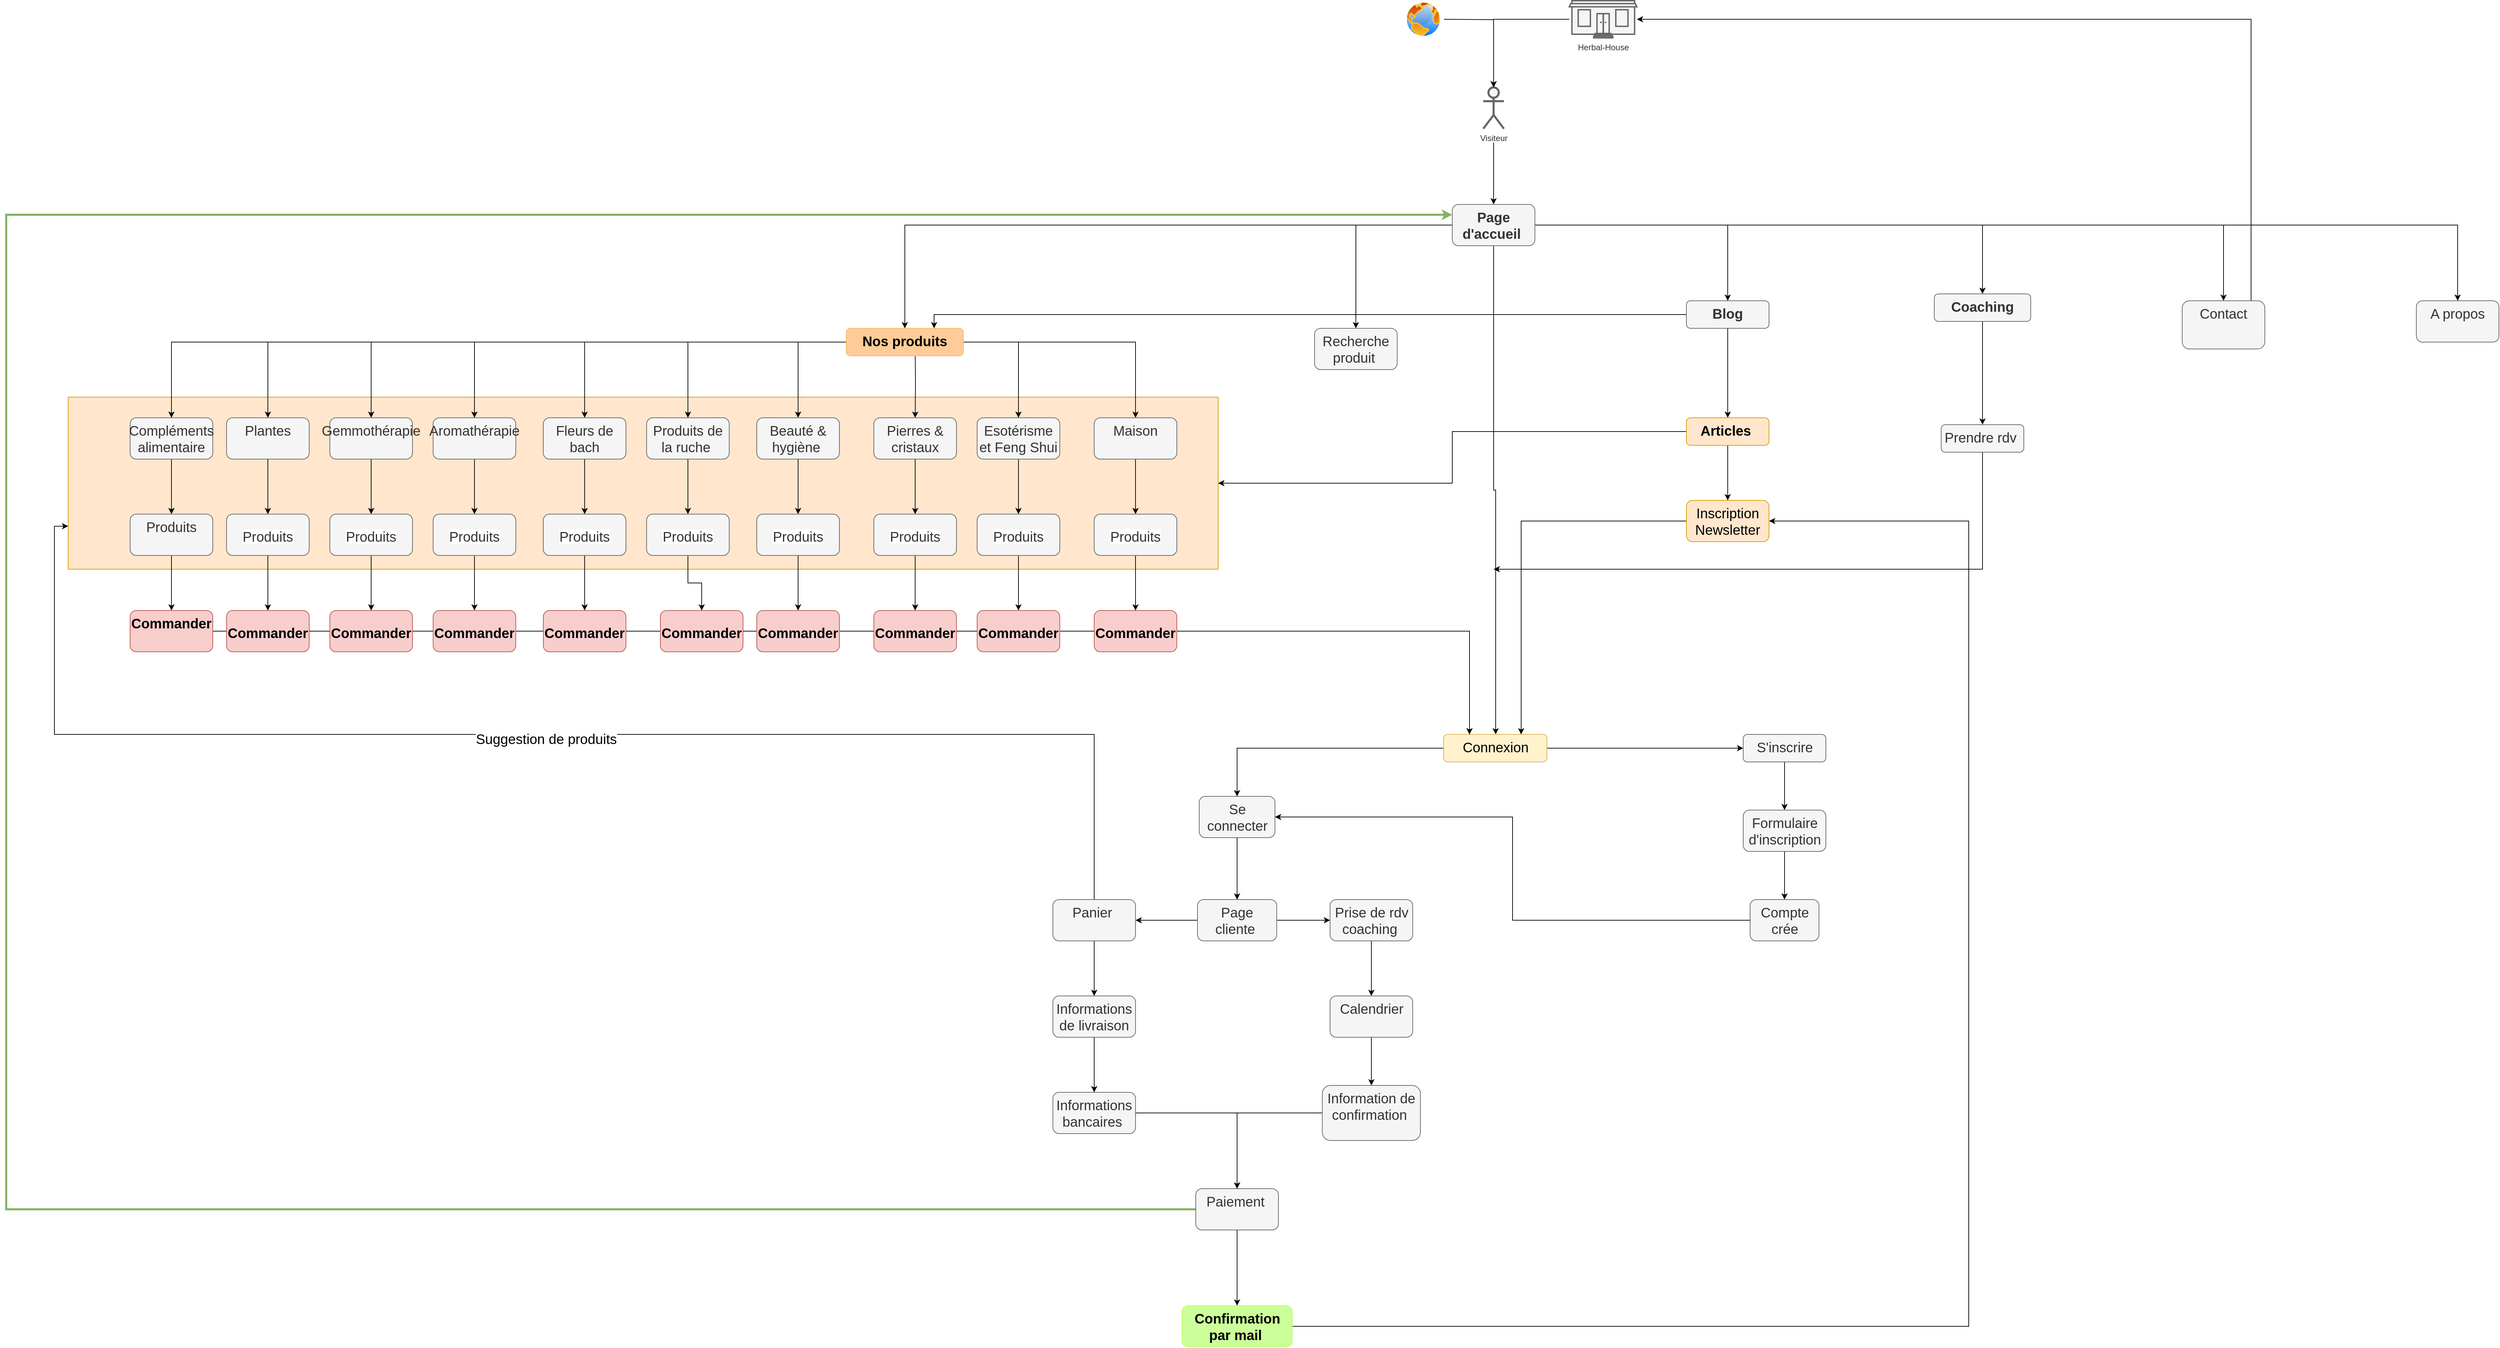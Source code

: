 <mxfile version="18.0.0" type="github">
  <diagram id="U9p4EZudUb7xnfkOsvml" name="Page-1">
    <mxGraphModel dx="6085" dy="2005" grid="1" gridSize="10" guides="1" tooltips="1" connect="1" arrows="1" fold="1" page="0" pageScale="1" pageWidth="827" pageHeight="1169" math="0" shadow="0">
      <root>
        <mxCell id="0" />
        <mxCell id="1" parent="0" />
        <mxCell id="IWibDeRKFF8vSrctJeQr-83" value="" style="rounded=0;whiteSpace=wrap;html=1;fontSize=20;fillColor=#ffe6cc;strokeColor=#d79b00;" vertex="1" parent="1">
          <mxGeometry x="-1670" y="580" width="1670" height="250" as="geometry" />
        </mxCell>
        <mxCell id="IWibDeRKFF8vSrctJeQr-5" value="" style="edgeStyle=orthogonalEdgeStyle;rounded=0;orthogonalLoop=1;jettySize=auto;html=1;" edge="1" parent="1" target="IWibDeRKFF8vSrctJeQr-4">
          <mxGeometry relative="1" as="geometry">
            <mxPoint x="400" y="210" as="sourcePoint" />
            <Array as="points">
              <mxPoint x="400" y="230" />
            </Array>
          </mxGeometry>
        </mxCell>
        <mxCell id="IWibDeRKFF8vSrctJeQr-1" value="Visiteur&lt;br&gt;" style="shape=umlActor;verticalLabelPosition=bottom;verticalAlign=top;html=1;outlineConnect=0;fillColor=#f5f5f5;fontColor=#333333;strokeColor=#666666;strokeWidth=3;" vertex="1" parent="1">
          <mxGeometry x="385" y="130" width="30" height="60" as="geometry" />
        </mxCell>
        <mxCell id="IWibDeRKFF8vSrctJeQr-15" value="" style="edgeStyle=orthogonalEdgeStyle;rounded=0;orthogonalLoop=1;jettySize=auto;html=1;" edge="1" parent="1" source="IWibDeRKFF8vSrctJeQr-4" target="IWibDeRKFF8vSrctJeQr-14">
          <mxGeometry relative="1" as="geometry">
            <Array as="points">
              <mxPoint x="400" y="715" />
              <mxPoint x="403" y="715" />
            </Array>
          </mxGeometry>
        </mxCell>
        <mxCell id="IWibDeRKFF8vSrctJeQr-19" value="" style="edgeStyle=orthogonalEdgeStyle;rounded=0;orthogonalLoop=1;jettySize=auto;html=1;fontSize=20;" edge="1" parent="1" source="IWibDeRKFF8vSrctJeQr-4" target="IWibDeRKFF8vSrctJeQr-18">
          <mxGeometry relative="1" as="geometry" />
        </mxCell>
        <mxCell id="IWibDeRKFF8vSrctJeQr-78" value="" style="edgeStyle=orthogonalEdgeStyle;rounded=0;orthogonalLoop=1;jettySize=auto;html=1;fontSize=20;" edge="1" parent="1" source="IWibDeRKFF8vSrctJeQr-4" target="IWibDeRKFF8vSrctJeQr-77">
          <mxGeometry relative="1" as="geometry" />
        </mxCell>
        <mxCell id="IWibDeRKFF8vSrctJeQr-88" value="" style="edgeStyle=orthogonalEdgeStyle;rounded=0;orthogonalLoop=1;jettySize=auto;html=1;fontSize=20;" edge="1" parent="1" source="IWibDeRKFF8vSrctJeQr-4" target="IWibDeRKFF8vSrctJeQr-87">
          <mxGeometry relative="1" as="geometry" />
        </mxCell>
        <mxCell id="IWibDeRKFF8vSrctJeQr-91" value="" style="edgeStyle=orthogonalEdgeStyle;rounded=0;orthogonalLoop=1;jettySize=auto;html=1;fontSize=20;" edge="1" parent="1" source="IWibDeRKFF8vSrctJeQr-4" target="IWibDeRKFF8vSrctJeQr-90">
          <mxGeometry relative="1" as="geometry" />
        </mxCell>
        <mxCell id="IWibDeRKFF8vSrctJeQr-121" value="" style="edgeStyle=orthogonalEdgeStyle;rounded=0;orthogonalLoop=1;jettySize=auto;html=1;fontSize=20;" edge="1" parent="1" source="IWibDeRKFF8vSrctJeQr-4" target="IWibDeRKFF8vSrctJeQr-120">
          <mxGeometry relative="1" as="geometry" />
        </mxCell>
        <mxCell id="IWibDeRKFF8vSrctJeQr-191" value="" style="edgeStyle=orthogonalEdgeStyle;rounded=0;orthogonalLoop=1;jettySize=auto;html=1;fontSize=20;" edge="1" parent="1" source="IWibDeRKFF8vSrctJeQr-4" target="IWibDeRKFF8vSrctJeQr-190">
          <mxGeometry relative="1" as="geometry" />
        </mxCell>
        <mxCell id="IWibDeRKFF8vSrctJeQr-4" value="&lt;b&gt;&lt;font style=&quot;font-size: 20px;&quot;&gt;Page d&#39;accueil&amp;nbsp;&lt;/font&gt;&lt;/b&gt;" style="rounded=1;whiteSpace=wrap;html=1;verticalAlign=top;fillColor=#f5f5f5;strokeColor=#666666;fontColor=#333333;" vertex="1" parent="1">
          <mxGeometry x="340" y="300" width="120" height="60" as="geometry" />
        </mxCell>
        <mxCell id="IWibDeRKFF8vSrctJeQr-11" style="edgeStyle=orthogonalEdgeStyle;rounded=0;orthogonalLoop=1;jettySize=auto;html=1;" edge="1" parent="1" source="IWibDeRKFF8vSrctJeQr-6" target="IWibDeRKFF8vSrctJeQr-1">
          <mxGeometry relative="1" as="geometry" />
        </mxCell>
        <mxCell id="IWibDeRKFF8vSrctJeQr-6" value="Herbal-House" style="shape=mxgraph.cisco.buildings.small_business;html=1;pointerEvents=1;dashed=0;strokeWidth=2;verticalLabelPosition=bottom;verticalAlign=top;align=center;outlineConnect=0;fillColor=#f5f5f5;fontColor=#333333;strokeColor=#666666;" vertex="1" parent="1">
          <mxGeometry x="510" y="4" width="98" height="54" as="geometry" />
        </mxCell>
        <mxCell id="IWibDeRKFF8vSrctJeQr-12" value="" style="edgeStyle=orthogonalEdgeStyle;rounded=0;orthogonalLoop=1;jettySize=auto;html=1;" edge="1" parent="1" target="IWibDeRKFF8vSrctJeQr-1">
          <mxGeometry relative="1" as="geometry">
            <mxPoint x="328" y="31.059" as="sourcePoint" />
          </mxGeometry>
        </mxCell>
        <mxCell id="IWibDeRKFF8vSrctJeQr-97" value="" style="edgeStyle=orthogonalEdgeStyle;rounded=0;orthogonalLoop=1;jettySize=auto;html=1;fontSize=20;" edge="1" parent="1" source="IWibDeRKFF8vSrctJeQr-14" target="IWibDeRKFF8vSrctJeQr-96">
          <mxGeometry relative="1" as="geometry" />
        </mxCell>
        <mxCell id="IWibDeRKFF8vSrctJeQr-101" value="" style="edgeStyle=orthogonalEdgeStyle;rounded=0;orthogonalLoop=1;jettySize=auto;html=1;fontSize=20;" edge="1" parent="1" source="IWibDeRKFF8vSrctJeQr-14" target="IWibDeRKFF8vSrctJeQr-100">
          <mxGeometry relative="1" as="geometry" />
        </mxCell>
        <mxCell id="IWibDeRKFF8vSrctJeQr-14" value="&lt;font style=&quot;font-size: 20px;&quot;&gt;Connexion&lt;/font&gt;" style="whiteSpace=wrap;html=1;verticalAlign=top;fillColor=#fff2cc;strokeColor=#d6b656;rounded=1;" vertex="1" parent="1">
          <mxGeometry x="327.5" y="1070" width="150" height="40" as="geometry" />
        </mxCell>
        <mxCell id="IWibDeRKFF8vSrctJeQr-17" value="" style="aspect=fixed;perimeter=ellipsePerimeter;html=1;align=center;shadow=0;dashed=0;spacingTop=3;image;image=img/lib/active_directory/internet_globe.svg;" vertex="1" parent="1">
          <mxGeometry x="271" y="4" width="54" height="54" as="geometry" />
        </mxCell>
        <mxCell id="IWibDeRKFF8vSrctJeQr-21" value="" style="edgeStyle=orthogonalEdgeStyle;rounded=0;orthogonalLoop=1;jettySize=auto;html=1;fontSize=20;" edge="1" parent="1" source="IWibDeRKFF8vSrctJeQr-18" target="IWibDeRKFF8vSrctJeQr-20">
          <mxGeometry relative="1" as="geometry" />
        </mxCell>
        <mxCell id="IWibDeRKFF8vSrctJeQr-23" value="" style="edgeStyle=orthogonalEdgeStyle;rounded=0;orthogonalLoop=1;jettySize=auto;html=1;fontSize=20;" edge="1" parent="1" source="IWibDeRKFF8vSrctJeQr-18" target="IWibDeRKFF8vSrctJeQr-22">
          <mxGeometry relative="1" as="geometry" />
        </mxCell>
        <mxCell id="IWibDeRKFF8vSrctJeQr-25" value="" style="edgeStyle=orthogonalEdgeStyle;rounded=0;orthogonalLoop=1;jettySize=auto;html=1;fontSize=20;" edge="1" parent="1" target="IWibDeRKFF8vSrctJeQr-24">
          <mxGeometry relative="1" as="geometry">
            <mxPoint x="-440" y="510" as="sourcePoint" />
          </mxGeometry>
        </mxCell>
        <mxCell id="IWibDeRKFF8vSrctJeQr-27" value="" style="edgeStyle=orthogonalEdgeStyle;rounded=0;orthogonalLoop=1;jettySize=auto;html=1;fontSize=20;" edge="1" parent="1" source="IWibDeRKFF8vSrctJeQr-18" target="IWibDeRKFF8vSrctJeQr-26">
          <mxGeometry relative="1" as="geometry" />
        </mxCell>
        <mxCell id="IWibDeRKFF8vSrctJeQr-29" value="" style="edgeStyle=orthogonalEdgeStyle;rounded=0;orthogonalLoop=1;jettySize=auto;html=1;fontSize=20;" edge="1" parent="1" source="IWibDeRKFF8vSrctJeQr-18" target="IWibDeRKFF8vSrctJeQr-28">
          <mxGeometry relative="1" as="geometry" />
        </mxCell>
        <mxCell id="IWibDeRKFF8vSrctJeQr-31" value="" style="edgeStyle=orthogonalEdgeStyle;rounded=0;orthogonalLoop=1;jettySize=auto;html=1;fontSize=20;" edge="1" parent="1" source="IWibDeRKFF8vSrctJeQr-18" target="IWibDeRKFF8vSrctJeQr-30">
          <mxGeometry relative="1" as="geometry" />
        </mxCell>
        <mxCell id="IWibDeRKFF8vSrctJeQr-33" value="" style="edgeStyle=orthogonalEdgeStyle;rounded=0;orthogonalLoop=1;jettySize=auto;html=1;fontSize=20;" edge="1" parent="1" source="IWibDeRKFF8vSrctJeQr-18" target="IWibDeRKFF8vSrctJeQr-32">
          <mxGeometry relative="1" as="geometry" />
        </mxCell>
        <mxCell id="IWibDeRKFF8vSrctJeQr-35" value="" style="edgeStyle=orthogonalEdgeStyle;rounded=0;orthogonalLoop=1;jettySize=auto;html=1;fontSize=20;" edge="1" parent="1" source="IWibDeRKFF8vSrctJeQr-18" target="IWibDeRKFF8vSrctJeQr-34">
          <mxGeometry relative="1" as="geometry" />
        </mxCell>
        <mxCell id="IWibDeRKFF8vSrctJeQr-37" value="" style="edgeStyle=orthogonalEdgeStyle;rounded=0;orthogonalLoop=1;jettySize=auto;html=1;fontSize=20;" edge="1" parent="1" source="IWibDeRKFF8vSrctJeQr-18" target="IWibDeRKFF8vSrctJeQr-36">
          <mxGeometry relative="1" as="geometry" />
        </mxCell>
        <mxCell id="IWibDeRKFF8vSrctJeQr-39" value="" style="edgeStyle=orthogonalEdgeStyle;rounded=0;orthogonalLoop=1;jettySize=auto;html=1;fontSize=20;" edge="1" parent="1" source="IWibDeRKFF8vSrctJeQr-18" target="IWibDeRKFF8vSrctJeQr-38">
          <mxGeometry relative="1" as="geometry" />
        </mxCell>
        <mxCell id="IWibDeRKFF8vSrctJeQr-18" value="&lt;font style=&quot;font-size: 20px;&quot;&gt;&lt;b&gt;Nos produits&lt;/b&gt;&lt;/font&gt;" style="whiteSpace=wrap;html=1;verticalAlign=top;fillColor=#FFCC99;strokeColor=#FFB366;rounded=1;" vertex="1" parent="1">
          <mxGeometry x="-540" y="480" width="170" height="40" as="geometry" />
        </mxCell>
        <mxCell id="IWibDeRKFF8vSrctJeQr-133" value="" style="edgeStyle=orthogonalEdgeStyle;rounded=0;orthogonalLoop=1;jettySize=auto;html=1;fontSize=20;" edge="1" parent="1" source="IWibDeRKFF8vSrctJeQr-20" target="IWibDeRKFF8vSrctJeQr-132">
          <mxGeometry relative="1" as="geometry" />
        </mxCell>
        <mxCell id="IWibDeRKFF8vSrctJeQr-20" value="&lt;font style=&quot;font-size: 20px;&quot;&gt;Produits de la ruche&amp;nbsp;&lt;/font&gt;" style="whiteSpace=wrap;html=1;verticalAlign=top;fillColor=#f5f5f5;strokeColor=#666666;fontColor=#333333;rounded=1;" vertex="1" parent="1">
          <mxGeometry x="-830" y="610" width="120" height="60" as="geometry" />
        </mxCell>
        <mxCell id="IWibDeRKFF8vSrctJeQr-135" value="" style="edgeStyle=orthogonalEdgeStyle;rounded=0;orthogonalLoop=1;jettySize=auto;html=1;fontSize=20;" edge="1" parent="1" source="IWibDeRKFF8vSrctJeQr-22" target="IWibDeRKFF8vSrctJeQr-134">
          <mxGeometry relative="1" as="geometry" />
        </mxCell>
        <mxCell id="IWibDeRKFF8vSrctJeQr-22" value="&lt;font style=&quot;font-size: 20px;&quot;&gt;Beauté &amp;amp; hygiène&amp;nbsp;&lt;/font&gt;" style="whiteSpace=wrap;html=1;verticalAlign=top;fillColor=#f5f5f5;strokeColor=#666666;fontColor=#333333;rounded=1;" vertex="1" parent="1">
          <mxGeometry x="-670" y="610" width="120" height="60" as="geometry" />
        </mxCell>
        <mxCell id="IWibDeRKFF8vSrctJeQr-137" value="" style="edgeStyle=orthogonalEdgeStyle;rounded=0;orthogonalLoop=1;jettySize=auto;html=1;fontSize=20;" edge="1" parent="1" source="IWibDeRKFF8vSrctJeQr-24" target="IWibDeRKFF8vSrctJeQr-136">
          <mxGeometry relative="1" as="geometry" />
        </mxCell>
        <mxCell id="IWibDeRKFF8vSrctJeQr-24" value="&lt;font style=&quot;font-size: 20px;&quot;&gt;Pierres &amp;amp; cristaux&lt;/font&gt;" style="whiteSpace=wrap;html=1;verticalAlign=top;fillColor=#f5f5f5;strokeColor=#666666;fontColor=#333333;rounded=1;" vertex="1" parent="1">
          <mxGeometry x="-500" y="610" width="120" height="60" as="geometry" />
        </mxCell>
        <mxCell id="IWibDeRKFF8vSrctJeQr-131" value="" style="edgeStyle=orthogonalEdgeStyle;rounded=0;orthogonalLoop=1;jettySize=auto;html=1;fontSize=20;" edge="1" parent="1" source="IWibDeRKFF8vSrctJeQr-26" target="IWibDeRKFF8vSrctJeQr-130">
          <mxGeometry relative="1" as="geometry" />
        </mxCell>
        <mxCell id="IWibDeRKFF8vSrctJeQr-26" value="&lt;font style=&quot;font-size: 20px;&quot;&gt;Fleurs de bach&lt;/font&gt;" style="whiteSpace=wrap;html=1;verticalAlign=top;fillColor=#f5f5f5;strokeColor=#666666;fontColor=#333333;rounded=1;" vertex="1" parent="1">
          <mxGeometry x="-980" y="610" width="120" height="60" as="geometry" />
        </mxCell>
        <mxCell id="IWibDeRKFF8vSrctJeQr-129" value="" style="edgeStyle=orthogonalEdgeStyle;rounded=0;orthogonalLoop=1;jettySize=auto;html=1;fontSize=20;" edge="1" parent="1" source="IWibDeRKFF8vSrctJeQr-28" target="IWibDeRKFF8vSrctJeQr-128">
          <mxGeometry relative="1" as="geometry" />
        </mxCell>
        <mxCell id="IWibDeRKFF8vSrctJeQr-28" value="&lt;font style=&quot;font-size: 20px;&quot;&gt;Aromathérapie&lt;/font&gt;" style="whiteSpace=wrap;html=1;verticalAlign=top;fillColor=#f5f5f5;strokeColor=#666666;fontColor=#333333;rounded=1;" vertex="1" parent="1">
          <mxGeometry x="-1140" y="610" width="120" height="60" as="geometry" />
        </mxCell>
        <mxCell id="IWibDeRKFF8vSrctJeQr-139" value="" style="edgeStyle=orthogonalEdgeStyle;rounded=0;orthogonalLoop=1;jettySize=auto;html=1;fontSize=20;" edge="1" parent="1" source="IWibDeRKFF8vSrctJeQr-30" target="IWibDeRKFF8vSrctJeQr-138">
          <mxGeometry relative="1" as="geometry" />
        </mxCell>
        <mxCell id="IWibDeRKFF8vSrctJeQr-30" value="&lt;font style=&quot;font-size: 20px;&quot;&gt;Esotérisme et Feng Shui&lt;/font&gt;" style="whiteSpace=wrap;html=1;verticalAlign=top;fillColor=#f5f5f5;strokeColor=#666666;fontColor=#333333;rounded=1;" vertex="1" parent="1">
          <mxGeometry x="-350" y="610" width="120" height="60" as="geometry" />
        </mxCell>
        <mxCell id="IWibDeRKFF8vSrctJeQr-127" value="" style="edgeStyle=orthogonalEdgeStyle;rounded=0;orthogonalLoop=1;jettySize=auto;html=1;fontSize=20;" edge="1" parent="1" source="IWibDeRKFF8vSrctJeQr-32" target="IWibDeRKFF8vSrctJeQr-126">
          <mxGeometry relative="1" as="geometry" />
        </mxCell>
        <mxCell id="IWibDeRKFF8vSrctJeQr-32" value="&lt;font style=&quot;font-size: 20px;&quot;&gt;Gemmothérapie&lt;/font&gt;" style="whiteSpace=wrap;html=1;verticalAlign=top;fillColor=#f5f5f5;strokeColor=#666666;fontColor=#333333;rounded=1;" vertex="1" parent="1">
          <mxGeometry x="-1290" y="610" width="120" height="60" as="geometry" />
        </mxCell>
        <mxCell id="IWibDeRKFF8vSrctJeQr-125" value="" style="edgeStyle=orthogonalEdgeStyle;rounded=0;orthogonalLoop=1;jettySize=auto;html=1;fontSize=20;" edge="1" parent="1" source="IWibDeRKFF8vSrctJeQr-34" target="IWibDeRKFF8vSrctJeQr-124">
          <mxGeometry relative="1" as="geometry" />
        </mxCell>
        <mxCell id="IWibDeRKFF8vSrctJeQr-34" value="&lt;font style=&quot;font-size: 20px;&quot;&gt;Plantes&lt;/font&gt;" style="whiteSpace=wrap;html=1;verticalAlign=top;fillColor=#f5f5f5;strokeColor=#666666;fontColor=#333333;rounded=1;" vertex="1" parent="1">
          <mxGeometry x="-1440" y="610" width="120" height="60" as="geometry" />
        </mxCell>
        <mxCell id="IWibDeRKFF8vSrctJeQr-123" value="" style="edgeStyle=orthogonalEdgeStyle;rounded=0;orthogonalLoop=1;jettySize=auto;html=1;fontSize=20;" edge="1" parent="1" source="IWibDeRKFF8vSrctJeQr-36" target="IWibDeRKFF8vSrctJeQr-122">
          <mxGeometry relative="1" as="geometry" />
        </mxCell>
        <mxCell id="IWibDeRKFF8vSrctJeQr-36" value="&lt;font style=&quot;font-size: 20px;&quot;&gt;Compléments alimentaire&lt;/font&gt;" style="whiteSpace=wrap;html=1;verticalAlign=top;fillColor=#f5f5f5;strokeColor=#666666;fontColor=#333333;rounded=1;" vertex="1" parent="1">
          <mxGeometry x="-1580" y="610" width="120" height="60" as="geometry" />
        </mxCell>
        <mxCell id="IWibDeRKFF8vSrctJeQr-141" value="" style="edgeStyle=orthogonalEdgeStyle;rounded=0;orthogonalLoop=1;jettySize=auto;html=1;fontSize=20;" edge="1" parent="1" source="IWibDeRKFF8vSrctJeQr-38" target="IWibDeRKFF8vSrctJeQr-140">
          <mxGeometry relative="1" as="geometry" />
        </mxCell>
        <mxCell id="IWibDeRKFF8vSrctJeQr-38" value="&lt;font style=&quot;font-size: 20px;&quot;&gt;Maison&lt;/font&gt;" style="whiteSpace=wrap;html=1;verticalAlign=top;fillColor=#f5f5f5;strokeColor=#666666;fontColor=#333333;rounded=1;" vertex="1" parent="1">
          <mxGeometry x="-180" y="610" width="120" height="60" as="geometry" />
        </mxCell>
        <mxCell id="IWibDeRKFF8vSrctJeQr-80" value="" style="edgeStyle=orthogonalEdgeStyle;rounded=0;orthogonalLoop=1;jettySize=auto;html=1;fontSize=20;" edge="1" parent="1" source="IWibDeRKFF8vSrctJeQr-77" target="IWibDeRKFF8vSrctJeQr-79">
          <mxGeometry relative="1" as="geometry" />
        </mxCell>
        <mxCell id="IWibDeRKFF8vSrctJeQr-81" style="edgeStyle=orthogonalEdgeStyle;rounded=0;orthogonalLoop=1;jettySize=auto;html=1;entryX=0.75;entryY=0;entryDx=0;entryDy=0;fontSize=20;" edge="1" parent="1" source="IWibDeRKFF8vSrctJeQr-77" target="IWibDeRKFF8vSrctJeQr-18">
          <mxGeometry relative="1" as="geometry" />
        </mxCell>
        <mxCell id="IWibDeRKFF8vSrctJeQr-77" value="&lt;font style=&quot;font-size: 20px;&quot;&gt;&lt;b&gt;Blog&lt;/b&gt;&lt;/font&gt;" style="whiteSpace=wrap;html=1;verticalAlign=top;fillColor=#f5f5f5;strokeColor=#666666;fontColor=#333333;rounded=1;" vertex="1" parent="1">
          <mxGeometry x="680" y="440" width="120" height="40" as="geometry" />
        </mxCell>
        <mxCell id="IWibDeRKFF8vSrctJeQr-84" style="edgeStyle=orthogonalEdgeStyle;rounded=0;orthogonalLoop=1;jettySize=auto;html=1;entryX=1;entryY=0.5;entryDx=0;entryDy=0;fontSize=20;" edge="1" parent="1" source="IWibDeRKFF8vSrctJeQr-79" target="IWibDeRKFF8vSrctJeQr-83">
          <mxGeometry relative="1" as="geometry" />
        </mxCell>
        <mxCell id="IWibDeRKFF8vSrctJeQr-105" value="" style="edgeStyle=orthogonalEdgeStyle;rounded=0;orthogonalLoop=1;jettySize=auto;html=1;fontSize=20;" edge="1" parent="1" source="IWibDeRKFF8vSrctJeQr-79" target="IWibDeRKFF8vSrctJeQr-104">
          <mxGeometry relative="1" as="geometry" />
        </mxCell>
        <mxCell id="IWibDeRKFF8vSrctJeQr-79" value="&lt;font style=&quot;font-size: 20px;&quot;&gt;&lt;b&gt;Articles&amp;nbsp;&lt;/b&gt;&lt;/font&gt;" style="whiteSpace=wrap;html=1;verticalAlign=top;fillColor=#ffe6cc;strokeColor=#d79b00;rounded=1;" vertex="1" parent="1">
          <mxGeometry x="680" y="610" width="120" height="40" as="geometry" />
        </mxCell>
        <mxCell id="IWibDeRKFF8vSrctJeQr-89" style="edgeStyle=orthogonalEdgeStyle;rounded=0;orthogonalLoop=1;jettySize=auto;html=1;fontSize=20;" edge="1" parent="1" source="IWibDeRKFF8vSrctJeQr-87" target="IWibDeRKFF8vSrctJeQr-6">
          <mxGeometry relative="1" as="geometry">
            <Array as="points">
              <mxPoint x="1500" y="31" />
            </Array>
          </mxGeometry>
        </mxCell>
        <mxCell id="IWibDeRKFF8vSrctJeQr-87" value="&lt;font style=&quot;font-size: 20px;&quot;&gt;Contact&lt;/font&gt;" style="whiteSpace=wrap;html=1;verticalAlign=top;fillColor=#f5f5f5;strokeColor=#666666;fontColor=#333333;rounded=1;" vertex="1" parent="1">
          <mxGeometry x="1400" y="440" width="120" height="70" as="geometry" />
        </mxCell>
        <mxCell id="IWibDeRKFF8vSrctJeQr-95" value="" style="edgeStyle=orthogonalEdgeStyle;rounded=0;orthogonalLoop=1;jettySize=auto;html=1;fontSize=20;" edge="1" parent="1" source="IWibDeRKFF8vSrctJeQr-90" target="IWibDeRKFF8vSrctJeQr-94">
          <mxGeometry relative="1" as="geometry" />
        </mxCell>
        <mxCell id="IWibDeRKFF8vSrctJeQr-90" value="&lt;font style=&quot;font-size: 20px;&quot;&gt;&lt;b&gt;Coaching&lt;/b&gt;&lt;/font&gt;" style="whiteSpace=wrap;html=1;verticalAlign=top;fillColor=#f5f5f5;strokeColor=#666666;fontColor=#333333;rounded=1;" vertex="1" parent="1">
          <mxGeometry x="1040" y="430" width="140" height="40" as="geometry" />
        </mxCell>
        <mxCell id="IWibDeRKFF8vSrctJeQr-99" style="edgeStyle=orthogonalEdgeStyle;rounded=0;orthogonalLoop=1;jettySize=auto;html=1;fontSize=20;" edge="1" parent="1" source="IWibDeRKFF8vSrctJeQr-94">
          <mxGeometry relative="1" as="geometry">
            <mxPoint x="400" y="830" as="targetPoint" />
            <Array as="points">
              <mxPoint x="1110" y="830" />
            </Array>
          </mxGeometry>
        </mxCell>
        <mxCell id="IWibDeRKFF8vSrctJeQr-94" value="&lt;font style=&quot;font-size: 20px;&quot;&gt;Prendre rdv&amp;nbsp;&lt;/font&gt;" style="whiteSpace=wrap;html=1;verticalAlign=top;fillColor=#f5f5f5;strokeColor=#666666;fontColor=#333333;rounded=1;" vertex="1" parent="1">
          <mxGeometry x="1050" y="620" width="120" height="40" as="geometry" />
        </mxCell>
        <mxCell id="IWibDeRKFF8vSrctJeQr-103" value="" style="edgeStyle=orthogonalEdgeStyle;rounded=0;orthogonalLoop=1;jettySize=auto;html=1;fontSize=20;" edge="1" parent="1" source="IWibDeRKFF8vSrctJeQr-96" target="IWibDeRKFF8vSrctJeQr-102">
          <mxGeometry relative="1" as="geometry" />
        </mxCell>
        <mxCell id="IWibDeRKFF8vSrctJeQr-96" value="&lt;font style=&quot;font-size: 20px;&quot;&gt;S&#39;inscrire&lt;/font&gt;" style="whiteSpace=wrap;html=1;verticalAlign=top;fillColor=#f5f5f5;strokeColor=#666666;fontColor=#333333;rounded=1;" vertex="1" parent="1">
          <mxGeometry x="762.5" y="1070" width="120" height="40" as="geometry" />
        </mxCell>
        <mxCell id="IWibDeRKFF8vSrctJeQr-109" value="" style="edgeStyle=orthogonalEdgeStyle;rounded=0;orthogonalLoop=1;jettySize=auto;html=1;fontSize=20;" edge="1" parent="1" source="IWibDeRKFF8vSrctJeQr-100" target="IWibDeRKFF8vSrctJeQr-108">
          <mxGeometry relative="1" as="geometry" />
        </mxCell>
        <mxCell id="IWibDeRKFF8vSrctJeQr-100" value="&lt;font style=&quot;font-size: 20px;&quot;&gt;Se connecter&lt;/font&gt;" style="whiteSpace=wrap;html=1;verticalAlign=top;fillColor=#f5f5f5;strokeColor=#666666;fontColor=#333333;rounded=1;" vertex="1" parent="1">
          <mxGeometry x="-27.5" y="1160" width="110" height="60" as="geometry" />
        </mxCell>
        <mxCell id="IWibDeRKFF8vSrctJeQr-107" value="" style="edgeStyle=orthogonalEdgeStyle;rounded=0;orthogonalLoop=1;jettySize=auto;html=1;fontSize=20;" edge="1" parent="1" source="IWibDeRKFF8vSrctJeQr-102" target="IWibDeRKFF8vSrctJeQr-106">
          <mxGeometry relative="1" as="geometry" />
        </mxCell>
        <mxCell id="IWibDeRKFF8vSrctJeQr-102" value="&lt;font style=&quot;font-size: 20px;&quot;&gt;Formulaire d&#39;inscription&lt;/font&gt;" style="whiteSpace=wrap;html=1;verticalAlign=top;fillColor=#f5f5f5;strokeColor=#666666;fontColor=#333333;rounded=1;" vertex="1" parent="1">
          <mxGeometry x="762.5" y="1180" width="120" height="60" as="geometry" />
        </mxCell>
        <mxCell id="IWibDeRKFF8vSrctJeQr-172" style="edgeStyle=orthogonalEdgeStyle;rounded=0;orthogonalLoop=1;jettySize=auto;html=1;entryX=0.75;entryY=0;entryDx=0;entryDy=0;fontSize=20;" edge="1" parent="1" source="IWibDeRKFF8vSrctJeQr-104" target="IWibDeRKFF8vSrctJeQr-14">
          <mxGeometry relative="1" as="geometry" />
        </mxCell>
        <mxCell id="IWibDeRKFF8vSrctJeQr-104" value="&lt;font style=&quot;font-size: 20px;&quot;&gt;Inscription Newsletter&lt;/font&gt;" style="whiteSpace=wrap;html=1;verticalAlign=top;fillColor=#ffe6cc;strokeColor=#d79b00;rounded=1;" vertex="1" parent="1">
          <mxGeometry x="680" y="730" width="120" height="60" as="geometry" />
        </mxCell>
        <mxCell id="IWibDeRKFF8vSrctJeQr-173" style="edgeStyle=orthogonalEdgeStyle;rounded=0;orthogonalLoop=1;jettySize=auto;html=1;entryX=1;entryY=0.5;entryDx=0;entryDy=0;fontSize=20;" edge="1" parent="1" source="IWibDeRKFF8vSrctJeQr-106" target="IWibDeRKFF8vSrctJeQr-100">
          <mxGeometry relative="1" as="geometry" />
        </mxCell>
        <mxCell id="IWibDeRKFF8vSrctJeQr-106" value="&lt;font style=&quot;font-size: 20px;&quot;&gt;Compte crée&lt;/font&gt;" style="whiteSpace=wrap;html=1;verticalAlign=top;fillColor=#f5f5f5;strokeColor=#666666;fontColor=#333333;rounded=1;" vertex="1" parent="1">
          <mxGeometry x="772.5" y="1310" width="100" height="60" as="geometry" />
        </mxCell>
        <mxCell id="IWibDeRKFF8vSrctJeQr-111" value="" style="edgeStyle=orthogonalEdgeStyle;rounded=0;orthogonalLoop=1;jettySize=auto;html=1;fontSize=20;" edge="1" parent="1" source="IWibDeRKFF8vSrctJeQr-108" target="IWibDeRKFF8vSrctJeQr-110">
          <mxGeometry relative="1" as="geometry" />
        </mxCell>
        <mxCell id="IWibDeRKFF8vSrctJeQr-182" value="" style="edgeStyle=orthogonalEdgeStyle;rounded=0;orthogonalLoop=1;jettySize=auto;html=1;fontSize=20;" edge="1" parent="1" source="IWibDeRKFF8vSrctJeQr-108" target="IWibDeRKFF8vSrctJeQr-181">
          <mxGeometry relative="1" as="geometry" />
        </mxCell>
        <mxCell id="IWibDeRKFF8vSrctJeQr-108" value="&lt;font style=&quot;font-size: 20px;&quot;&gt;Page cliente&amp;nbsp;&lt;/font&gt;" style="whiteSpace=wrap;html=1;verticalAlign=top;fillColor=#f5f5f5;strokeColor=#666666;fontColor=#333333;rounded=1;" vertex="1" parent="1">
          <mxGeometry x="-30" y="1310" width="115" height="60" as="geometry" />
        </mxCell>
        <mxCell id="IWibDeRKFF8vSrctJeQr-113" value="" style="edgeStyle=orthogonalEdgeStyle;rounded=0;orthogonalLoop=1;jettySize=auto;html=1;fontSize=20;" edge="1" parent="1" source="IWibDeRKFF8vSrctJeQr-110" target="IWibDeRKFF8vSrctJeQr-112">
          <mxGeometry relative="1" as="geometry" />
        </mxCell>
        <mxCell id="IWibDeRKFF8vSrctJeQr-179" style="edgeStyle=orthogonalEdgeStyle;rounded=0;orthogonalLoop=1;jettySize=auto;html=1;entryX=0;entryY=0.75;entryDx=0;entryDy=0;fontSize=20;" edge="1" parent="1" source="IWibDeRKFF8vSrctJeQr-110" target="IWibDeRKFF8vSrctJeQr-83">
          <mxGeometry relative="1" as="geometry" />
        </mxCell>
        <mxCell id="IWibDeRKFF8vSrctJeQr-180" value="Suggestion de produits" style="edgeLabel;html=1;align=center;verticalAlign=middle;resizable=0;points=[];fontSize=20;" vertex="1" connectable="0" parent="IWibDeRKFF8vSrctJeQr-179">
          <mxGeometry x="-0.0" y="6" relative="1" as="geometry">
            <mxPoint as="offset" />
          </mxGeometry>
        </mxCell>
        <mxCell id="IWibDeRKFF8vSrctJeQr-110" value="&lt;font style=&quot;font-size: 20px;&quot;&gt;Panier&amp;nbsp;&lt;/font&gt;" style="whiteSpace=wrap;html=1;verticalAlign=top;fillColor=#f5f5f5;strokeColor=#666666;fontColor=#333333;rounded=1;" vertex="1" parent="1">
          <mxGeometry x="-240" y="1310" width="120" height="60" as="geometry" />
        </mxCell>
        <mxCell id="IWibDeRKFF8vSrctJeQr-115" value="" style="edgeStyle=orthogonalEdgeStyle;rounded=0;orthogonalLoop=1;jettySize=auto;html=1;fontSize=20;" edge="1" parent="1" source="IWibDeRKFF8vSrctJeQr-112" target="IWibDeRKFF8vSrctJeQr-114">
          <mxGeometry relative="1" as="geometry" />
        </mxCell>
        <mxCell id="IWibDeRKFF8vSrctJeQr-112" value="&lt;font style=&quot;font-size: 20px;&quot;&gt;Informations de livraison&lt;/font&gt;" style="whiteSpace=wrap;html=1;verticalAlign=top;fillColor=#f5f5f5;strokeColor=#666666;fontColor=#333333;rounded=1;" vertex="1" parent="1">
          <mxGeometry x="-240" y="1450" width="120" height="60" as="geometry" />
        </mxCell>
        <mxCell id="IWibDeRKFF8vSrctJeQr-117" value="" style="edgeStyle=orthogonalEdgeStyle;rounded=0;orthogonalLoop=1;jettySize=auto;html=1;fontSize=20;" edge="1" parent="1" source="IWibDeRKFF8vSrctJeQr-114" target="IWibDeRKFF8vSrctJeQr-116">
          <mxGeometry relative="1" as="geometry" />
        </mxCell>
        <mxCell id="IWibDeRKFF8vSrctJeQr-114" value="&lt;font style=&quot;font-size: 20px;&quot;&gt;Informations bancaires&amp;nbsp;&lt;/font&gt;" style="whiteSpace=wrap;html=1;verticalAlign=top;fillColor=#f5f5f5;strokeColor=#666666;fontColor=#333333;rounded=1;" vertex="1" parent="1">
          <mxGeometry x="-240" y="1590" width="120" height="60" as="geometry" />
        </mxCell>
        <mxCell id="IWibDeRKFF8vSrctJeQr-119" value="" style="edgeStyle=orthogonalEdgeStyle;rounded=0;orthogonalLoop=1;jettySize=auto;html=1;fontSize=20;" edge="1" parent="1" source="IWibDeRKFF8vSrctJeQr-116" target="IWibDeRKFF8vSrctJeQr-118">
          <mxGeometry relative="1" as="geometry" />
        </mxCell>
        <mxCell id="IWibDeRKFF8vSrctJeQr-194" style="edgeStyle=orthogonalEdgeStyle;rounded=0;orthogonalLoop=1;jettySize=auto;html=1;entryX=0;entryY=0.25;entryDx=0;entryDy=0;fontSize=20;fillColor=#d5e8d4;strokeColor=#82b366;strokeWidth=3;" edge="1" parent="1" source="IWibDeRKFF8vSrctJeQr-116" target="IWibDeRKFF8vSrctJeQr-4">
          <mxGeometry relative="1" as="geometry">
            <Array as="points">
              <mxPoint x="-1760" y="1760" />
              <mxPoint x="-1760" y="315" />
            </Array>
          </mxGeometry>
        </mxCell>
        <mxCell id="IWibDeRKFF8vSrctJeQr-116" value="&lt;font style=&quot;font-size: 20px;&quot;&gt;Paiement&amp;nbsp;&lt;/font&gt;" style="whiteSpace=wrap;html=1;verticalAlign=top;fillColor=#f5f5f5;strokeColor=#666666;fontColor=#333333;rounded=1;" vertex="1" parent="1">
          <mxGeometry x="-32.5" y="1730" width="120" height="60" as="geometry" />
        </mxCell>
        <mxCell id="IWibDeRKFF8vSrctJeQr-188" style="edgeStyle=orthogonalEdgeStyle;rounded=0;orthogonalLoop=1;jettySize=auto;html=1;entryX=1;entryY=0.5;entryDx=0;entryDy=0;fontSize=20;" edge="1" parent="1" source="IWibDeRKFF8vSrctJeQr-118" target="IWibDeRKFF8vSrctJeQr-104">
          <mxGeometry relative="1" as="geometry">
            <Array as="points">
              <mxPoint x="1090" y="1930" />
              <mxPoint x="1090" y="760" />
            </Array>
          </mxGeometry>
        </mxCell>
        <mxCell id="IWibDeRKFF8vSrctJeQr-118" value="&lt;font style=&quot;font-size: 20px;&quot;&gt;&lt;b&gt;Confirmation par mail&amp;nbsp;&lt;/b&gt;&lt;/font&gt;" style="whiteSpace=wrap;html=1;verticalAlign=top;fillColor=#CCFF99;strokeColor=#B3FF66;rounded=1;" vertex="1" parent="1">
          <mxGeometry x="-52.5" y="1900" width="160" height="60" as="geometry" />
        </mxCell>
        <mxCell id="IWibDeRKFF8vSrctJeQr-120" value="&lt;font style=&quot;font-size: 20px;&quot;&gt;Recherche produit&amp;nbsp;&lt;/font&gt;" style="whiteSpace=wrap;html=1;verticalAlign=top;fillColor=#f5f5f5;strokeColor=#666666;fontColor=#333333;rounded=1;" vertex="1" parent="1">
          <mxGeometry x="140" y="480" width="120" height="60" as="geometry" />
        </mxCell>
        <mxCell id="IWibDeRKFF8vSrctJeQr-143" value="" style="edgeStyle=orthogonalEdgeStyle;rounded=0;orthogonalLoop=1;jettySize=auto;html=1;fontSize=20;" edge="1" parent="1" source="IWibDeRKFF8vSrctJeQr-122" target="IWibDeRKFF8vSrctJeQr-142">
          <mxGeometry relative="1" as="geometry" />
        </mxCell>
        <mxCell id="IWibDeRKFF8vSrctJeQr-122" value="&lt;font style=&quot;font-size: 20px;&quot;&gt;Produits&lt;/font&gt;" style="whiteSpace=wrap;html=1;verticalAlign=top;fillColor=#f5f5f5;strokeColor=#666666;fontColor=#333333;rounded=1;" vertex="1" parent="1">
          <mxGeometry x="-1580" y="750" width="120" height="60" as="geometry" />
        </mxCell>
        <mxCell id="IWibDeRKFF8vSrctJeQr-145" value="" style="edgeStyle=orthogonalEdgeStyle;rounded=0;orthogonalLoop=1;jettySize=auto;html=1;fontSize=20;" edge="1" parent="1" source="IWibDeRKFF8vSrctJeQr-124" target="IWibDeRKFF8vSrctJeQr-144">
          <mxGeometry relative="1" as="geometry" />
        </mxCell>
        <mxCell id="IWibDeRKFF8vSrctJeQr-124" value="&#xa;&lt;span style=&quot;color: rgb(51, 51, 51); font-family: Helvetica; font-size: 20px; font-style: normal; font-variant-ligatures: normal; font-variant-caps: normal; font-weight: 400; letter-spacing: normal; orphans: 2; text-align: center; text-indent: 0px; text-transform: none; widows: 2; word-spacing: 0px; -webkit-text-stroke-width: 0px; background-color: rgb(255, 255, 255); text-decoration-thickness: initial; text-decoration-style: initial; text-decoration-color: initial; float: none; display: inline !important;&quot;&gt;Produits&lt;/span&gt;&#xa;&#xa;" style="whiteSpace=wrap;html=1;verticalAlign=top;fillColor=#f5f5f5;strokeColor=#666666;fontColor=#333333;rounded=1;" vertex="1" parent="1">
          <mxGeometry x="-1440" y="750" width="120" height="60" as="geometry" />
        </mxCell>
        <mxCell id="IWibDeRKFF8vSrctJeQr-147" value="" style="edgeStyle=orthogonalEdgeStyle;rounded=0;orthogonalLoop=1;jettySize=auto;html=1;fontSize=20;" edge="1" parent="1" source="IWibDeRKFF8vSrctJeQr-126" target="IWibDeRKFF8vSrctJeQr-146">
          <mxGeometry relative="1" as="geometry" />
        </mxCell>
        <mxCell id="IWibDeRKFF8vSrctJeQr-126" value="&#xa;&lt;span style=&quot;color: rgb(51, 51, 51); font-family: Helvetica; font-size: 20px; font-style: normal; font-variant-ligatures: normal; font-variant-caps: normal; font-weight: 400; letter-spacing: normal; orphans: 2; text-align: center; text-indent: 0px; text-transform: none; widows: 2; word-spacing: 0px; -webkit-text-stroke-width: 0px; background-color: rgb(255, 255, 255); text-decoration-thickness: initial; text-decoration-style: initial; text-decoration-color: initial; float: none; display: inline !important;&quot;&gt;Produits&lt;/span&gt;&#xa;&#xa;" style="whiteSpace=wrap;html=1;verticalAlign=top;fillColor=#f5f5f5;strokeColor=#666666;fontColor=#333333;rounded=1;" vertex="1" parent="1">
          <mxGeometry x="-1290" y="750" width="120" height="60" as="geometry" />
        </mxCell>
        <mxCell id="IWibDeRKFF8vSrctJeQr-149" value="" style="edgeStyle=orthogonalEdgeStyle;rounded=0;orthogonalLoop=1;jettySize=auto;html=1;fontSize=20;" edge="1" parent="1" source="IWibDeRKFF8vSrctJeQr-128" target="IWibDeRKFF8vSrctJeQr-148">
          <mxGeometry relative="1" as="geometry" />
        </mxCell>
        <mxCell id="IWibDeRKFF8vSrctJeQr-128" value="&#xa;&lt;span style=&quot;color: rgb(51, 51, 51); font-family: Helvetica; font-size: 20px; font-style: normal; font-variant-ligatures: normal; font-variant-caps: normal; font-weight: 400; letter-spacing: normal; orphans: 2; text-align: center; text-indent: 0px; text-transform: none; widows: 2; word-spacing: 0px; -webkit-text-stroke-width: 0px; background-color: rgb(255, 255, 255); text-decoration-thickness: initial; text-decoration-style: initial; text-decoration-color: initial; float: none; display: inline !important;&quot;&gt;Produits&lt;/span&gt;&#xa;&#xa;" style="whiteSpace=wrap;html=1;verticalAlign=top;fillColor=#f5f5f5;strokeColor=#666666;fontColor=#333333;rounded=1;" vertex="1" parent="1">
          <mxGeometry x="-1140" y="750" width="120" height="60" as="geometry" />
        </mxCell>
        <mxCell id="IWibDeRKFF8vSrctJeQr-151" value="" style="edgeStyle=orthogonalEdgeStyle;rounded=0;orthogonalLoop=1;jettySize=auto;html=1;fontSize=20;" edge="1" parent="1" source="IWibDeRKFF8vSrctJeQr-130" target="IWibDeRKFF8vSrctJeQr-150">
          <mxGeometry relative="1" as="geometry" />
        </mxCell>
        <mxCell id="IWibDeRKFF8vSrctJeQr-130" value="&#xa;&lt;span style=&quot;color: rgb(51, 51, 51); font-family: Helvetica; font-size: 20px; font-style: normal; font-variant-ligatures: normal; font-variant-caps: normal; font-weight: 400; letter-spacing: normal; orphans: 2; text-align: center; text-indent: 0px; text-transform: none; widows: 2; word-spacing: 0px; -webkit-text-stroke-width: 0px; background-color: rgb(255, 255, 255); text-decoration-thickness: initial; text-decoration-style: initial; text-decoration-color: initial; float: none; display: inline !important;&quot;&gt;Produits&lt;/span&gt;&#xa;&#xa;" style="whiteSpace=wrap;html=1;verticalAlign=top;fillColor=#f5f5f5;strokeColor=#666666;fontColor=#333333;rounded=1;" vertex="1" parent="1">
          <mxGeometry x="-980" y="750" width="120" height="60" as="geometry" />
        </mxCell>
        <mxCell id="IWibDeRKFF8vSrctJeQr-153" value="" style="edgeStyle=orthogonalEdgeStyle;rounded=0;orthogonalLoop=1;jettySize=auto;html=1;fontSize=20;" edge="1" parent="1" source="IWibDeRKFF8vSrctJeQr-132" target="IWibDeRKFF8vSrctJeQr-152">
          <mxGeometry relative="1" as="geometry" />
        </mxCell>
        <mxCell id="IWibDeRKFF8vSrctJeQr-132" value="&#xa;&lt;span style=&quot;color: rgb(51, 51, 51); font-family: Helvetica; font-size: 20px; font-style: normal; font-variant-ligatures: normal; font-variant-caps: normal; font-weight: 400; letter-spacing: normal; orphans: 2; text-align: center; text-indent: 0px; text-transform: none; widows: 2; word-spacing: 0px; -webkit-text-stroke-width: 0px; background-color: rgb(255, 255, 255); text-decoration-thickness: initial; text-decoration-style: initial; text-decoration-color: initial; float: none; display: inline !important;&quot;&gt;Produits&lt;/span&gt;&#xa;&#xa;" style="whiteSpace=wrap;html=1;verticalAlign=top;fillColor=#f5f5f5;strokeColor=#666666;fontColor=#333333;rounded=1;" vertex="1" parent="1">
          <mxGeometry x="-830" y="750" width="120" height="60" as="geometry" />
        </mxCell>
        <mxCell id="IWibDeRKFF8vSrctJeQr-155" value="" style="edgeStyle=orthogonalEdgeStyle;rounded=0;orthogonalLoop=1;jettySize=auto;html=1;fontSize=20;" edge="1" parent="1" source="IWibDeRKFF8vSrctJeQr-134" target="IWibDeRKFF8vSrctJeQr-154">
          <mxGeometry relative="1" as="geometry" />
        </mxCell>
        <mxCell id="IWibDeRKFF8vSrctJeQr-134" value="&#xa;&lt;span style=&quot;color: rgb(51, 51, 51); font-family: Helvetica; font-size: 20px; font-style: normal; font-variant-ligatures: normal; font-variant-caps: normal; font-weight: 400; letter-spacing: normal; orphans: 2; text-align: center; text-indent: 0px; text-transform: none; widows: 2; word-spacing: 0px; -webkit-text-stroke-width: 0px; background-color: rgb(255, 255, 255); text-decoration-thickness: initial; text-decoration-style: initial; text-decoration-color: initial; float: none; display: inline !important;&quot;&gt;Produits&lt;/span&gt;&#xa;&#xa;" style="whiteSpace=wrap;html=1;verticalAlign=top;fillColor=#f5f5f5;strokeColor=#666666;fontColor=#333333;rounded=1;" vertex="1" parent="1">
          <mxGeometry x="-670" y="750" width="120" height="60" as="geometry" />
        </mxCell>
        <mxCell id="IWibDeRKFF8vSrctJeQr-157" value="" style="edgeStyle=orthogonalEdgeStyle;rounded=0;orthogonalLoop=1;jettySize=auto;html=1;fontSize=20;" edge="1" parent="1" source="IWibDeRKFF8vSrctJeQr-136" target="IWibDeRKFF8vSrctJeQr-156">
          <mxGeometry relative="1" as="geometry" />
        </mxCell>
        <mxCell id="IWibDeRKFF8vSrctJeQr-136" value="&#xa;&lt;span style=&quot;color: rgb(51, 51, 51); font-family: Helvetica; font-size: 20px; font-style: normal; font-variant-ligatures: normal; font-variant-caps: normal; font-weight: 400; letter-spacing: normal; orphans: 2; text-align: center; text-indent: 0px; text-transform: none; widows: 2; word-spacing: 0px; -webkit-text-stroke-width: 0px; background-color: rgb(255, 255, 255); text-decoration-thickness: initial; text-decoration-style: initial; text-decoration-color: initial; float: none; display: inline !important;&quot;&gt;Produits&lt;/span&gt;&#xa;&#xa;" style="whiteSpace=wrap;html=1;verticalAlign=top;fillColor=#f5f5f5;strokeColor=#666666;fontColor=#333333;rounded=1;" vertex="1" parent="1">
          <mxGeometry x="-500" y="750" width="120" height="60" as="geometry" />
        </mxCell>
        <mxCell id="IWibDeRKFF8vSrctJeQr-159" value="" style="edgeStyle=orthogonalEdgeStyle;rounded=0;orthogonalLoop=1;jettySize=auto;html=1;fontSize=20;" edge="1" parent="1" source="IWibDeRKFF8vSrctJeQr-138" target="IWibDeRKFF8vSrctJeQr-158">
          <mxGeometry relative="1" as="geometry" />
        </mxCell>
        <mxCell id="IWibDeRKFF8vSrctJeQr-138" value="&#xa;&lt;span style=&quot;color: rgb(51, 51, 51); font-family: Helvetica; font-size: 20px; font-style: normal; font-variant-ligatures: normal; font-variant-caps: normal; font-weight: 400; letter-spacing: normal; orphans: 2; text-align: center; text-indent: 0px; text-transform: none; widows: 2; word-spacing: 0px; -webkit-text-stroke-width: 0px; background-color: rgb(255, 255, 255); text-decoration-thickness: initial; text-decoration-style: initial; text-decoration-color: initial; float: none; display: inline !important;&quot;&gt;Produits&lt;/span&gt;&#xa;&#xa;" style="whiteSpace=wrap;html=1;verticalAlign=top;fillColor=#f5f5f5;strokeColor=#666666;fontColor=#333333;rounded=1;" vertex="1" parent="1">
          <mxGeometry x="-350" y="750" width="120" height="60" as="geometry" />
        </mxCell>
        <mxCell id="IWibDeRKFF8vSrctJeQr-161" value="" style="edgeStyle=orthogonalEdgeStyle;rounded=0;orthogonalLoop=1;jettySize=auto;html=1;fontSize=20;" edge="1" parent="1" source="IWibDeRKFF8vSrctJeQr-140" target="IWibDeRKFF8vSrctJeQr-160">
          <mxGeometry relative="1" as="geometry" />
        </mxCell>
        <mxCell id="IWibDeRKFF8vSrctJeQr-140" value="&#xa;&lt;span style=&quot;color: rgb(51, 51, 51); font-family: Helvetica; font-size: 20px; font-style: normal; font-variant-ligatures: normal; font-variant-caps: normal; font-weight: 400; letter-spacing: normal; orphans: 2; text-align: center; text-indent: 0px; text-transform: none; widows: 2; word-spacing: 0px; -webkit-text-stroke-width: 0px; background-color: rgb(255, 255, 255); text-decoration-thickness: initial; text-decoration-style: initial; text-decoration-color: initial; float: none; display: inline !important;&quot;&gt;Produits&lt;/span&gt;&#xa;&#xa;" style="whiteSpace=wrap;html=1;verticalAlign=top;fillColor=#f5f5f5;strokeColor=#666666;fontColor=#333333;rounded=1;" vertex="1" parent="1">
          <mxGeometry x="-180" y="750" width="120" height="60" as="geometry" />
        </mxCell>
        <mxCell id="IWibDeRKFF8vSrctJeQr-170" style="edgeStyle=orthogonalEdgeStyle;rounded=0;orthogonalLoop=1;jettySize=auto;html=1;entryX=0.25;entryY=0;entryDx=0;entryDy=0;fontSize=20;" edge="1" parent="1" source="IWibDeRKFF8vSrctJeQr-142" target="IWibDeRKFF8vSrctJeQr-14">
          <mxGeometry relative="1" as="geometry" />
        </mxCell>
        <mxCell id="IWibDeRKFF8vSrctJeQr-142" value="&lt;font style=&quot;font-size: 20px;&quot;&gt;&lt;b&gt;Commander&lt;/b&gt;&lt;/font&gt;" style="whiteSpace=wrap;html=1;verticalAlign=top;fillColor=#f8cecc;strokeColor=#b85450;rounded=1;" vertex="1" parent="1">
          <mxGeometry x="-1580" y="890" width="120" height="60" as="geometry" />
        </mxCell>
        <mxCell id="IWibDeRKFF8vSrctJeQr-144" value="&lt;br&gt;&lt;b style=&quot;color: rgb(0, 0, 0); font-family: Helvetica; font-size: 20px; font-style: normal; font-variant-ligatures: normal; font-variant-caps: normal; letter-spacing: normal; orphans: 2; text-align: center; text-indent: 0px; text-transform: none; widows: 2; word-spacing: 0px; -webkit-text-stroke-width: 0px; text-decoration-thickness: initial; text-decoration-style: initial; text-decoration-color: initial;&quot;&gt;Commander&lt;/b&gt;&lt;br&gt;" style="whiteSpace=wrap;html=1;verticalAlign=top;fillColor=#f8cecc;strokeColor=#b85450;rounded=1;" vertex="1" parent="1">
          <mxGeometry x="-1440" y="890" width="120" height="60" as="geometry" />
        </mxCell>
        <mxCell id="IWibDeRKFF8vSrctJeQr-146" value="&lt;br&gt;&lt;b style=&quot;color: rgb(0, 0, 0); font-family: Helvetica; font-size: 20px; font-style: normal; font-variant-ligatures: normal; font-variant-caps: normal; letter-spacing: normal; orphans: 2; text-align: center; text-indent: 0px; text-transform: none; widows: 2; word-spacing: 0px; -webkit-text-stroke-width: 0px; text-decoration-thickness: initial; text-decoration-style: initial; text-decoration-color: initial;&quot;&gt;Commander&lt;/b&gt;&lt;br&gt;" style="whiteSpace=wrap;html=1;verticalAlign=top;fillColor=#F8CECC;strokeColor=#B85450;rounded=1;" vertex="1" parent="1">
          <mxGeometry x="-1290" y="890" width="120" height="60" as="geometry" />
        </mxCell>
        <mxCell id="IWibDeRKFF8vSrctJeQr-148" value="&lt;br&gt;&lt;b style=&quot;color: rgb(0, 0, 0); font-family: Helvetica; font-size: 20px; font-style: normal; font-variant-ligatures: normal; font-variant-caps: normal; letter-spacing: normal; orphans: 2; text-align: center; text-indent: 0px; text-transform: none; widows: 2; word-spacing: 0px; -webkit-text-stroke-width: 0px; text-decoration-thickness: initial; text-decoration-style: initial; text-decoration-color: initial;&quot;&gt;Commander&lt;/b&gt;&lt;br&gt;" style="whiteSpace=wrap;html=1;verticalAlign=top;fillColor=#F8CECC;strokeColor=#B85450;fontColor=#333333;rounded=1;fontStyle=1" vertex="1" parent="1">
          <mxGeometry x="-1140" y="890" width="120" height="60" as="geometry" />
        </mxCell>
        <mxCell id="IWibDeRKFF8vSrctJeQr-150" value="&lt;br&gt;&lt;b style=&quot;color: rgb(0, 0, 0); font-family: Helvetica; font-size: 20px; font-style: normal; font-variant-ligatures: normal; font-variant-caps: normal; letter-spacing: normal; orphans: 2; text-align: center; text-indent: 0px; text-transform: none; widows: 2; word-spacing: 0px; -webkit-text-stroke-width: 0px; text-decoration-thickness: initial; text-decoration-style: initial; text-decoration-color: initial;&quot;&gt;Commander&lt;/b&gt;&lt;br&gt;" style="whiteSpace=wrap;html=1;verticalAlign=top;fillColor=#F8CECC;strokeColor=#B85450;fontColor=#333333;rounded=1;" vertex="1" parent="1">
          <mxGeometry x="-980" y="890" width="120" height="60" as="geometry" />
        </mxCell>
        <mxCell id="IWibDeRKFF8vSrctJeQr-152" value="&lt;br&gt;&lt;b style=&quot;color: rgb(0, 0, 0); font-family: Helvetica; font-size: 20px; font-style: normal; font-variant-ligatures: normal; font-variant-caps: normal; letter-spacing: normal; orphans: 2; text-align: center; text-indent: 0px; text-transform: none; widows: 2; word-spacing: 0px; -webkit-text-stroke-width: 0px; text-decoration-thickness: initial; text-decoration-style: initial; text-decoration-color: initial;&quot;&gt;Commander&lt;/b&gt;&lt;br&gt;" style="whiteSpace=wrap;html=1;verticalAlign=top;fillColor=#F8CECC;strokeColor=#B85450;fontColor=#333333;rounded=1;" vertex="1" parent="1">
          <mxGeometry x="-810" y="890" width="120" height="60" as="geometry" />
        </mxCell>
        <mxCell id="IWibDeRKFF8vSrctJeQr-154" value="&lt;br&gt;&lt;b style=&quot;color: rgb(0, 0, 0); font-family: Helvetica; font-size: 20px; font-style: normal; font-variant-ligatures: normal; font-variant-caps: normal; letter-spacing: normal; orphans: 2; text-align: center; text-indent: 0px; text-transform: none; widows: 2; word-spacing: 0px; -webkit-text-stroke-width: 0px; text-decoration-thickness: initial; text-decoration-style: initial; text-decoration-color: initial;&quot;&gt;Commander&lt;/b&gt;&lt;br&gt;" style="whiteSpace=wrap;html=1;verticalAlign=top;fillColor=#F8CECC;strokeColor=#B85450;fontColor=#333333;rounded=1;" vertex="1" parent="1">
          <mxGeometry x="-670" y="890" width="120" height="60" as="geometry" />
        </mxCell>
        <mxCell id="IWibDeRKFF8vSrctJeQr-156" value="&lt;br&gt;&lt;b style=&quot;color: rgb(0, 0, 0); font-family: Helvetica; font-size: 20px; font-style: normal; font-variant-ligatures: normal; font-variant-caps: normal; letter-spacing: normal; orphans: 2; text-align: center; text-indent: 0px; text-transform: none; widows: 2; word-spacing: 0px; -webkit-text-stroke-width: 0px; text-decoration-thickness: initial; text-decoration-style: initial; text-decoration-color: initial;&quot;&gt;Commander&lt;/b&gt;" style="whiteSpace=wrap;html=1;verticalAlign=top;fillColor=#F8CECC;strokeColor=#B85450;fontColor=#333333;rounded=1;" vertex="1" parent="1">
          <mxGeometry x="-500" y="890" width="120" height="60" as="geometry" />
        </mxCell>
        <mxCell id="IWibDeRKFF8vSrctJeQr-158" value="&lt;br&gt;&lt;b style=&quot;color: rgb(0, 0, 0); font-family: Helvetica; font-size: 20px; font-style: normal; font-variant-ligatures: normal; font-variant-caps: normal; letter-spacing: normal; orphans: 2; text-align: center; text-indent: 0px; text-transform: none; widows: 2; word-spacing: 0px; -webkit-text-stroke-width: 0px; text-decoration-thickness: initial; text-decoration-style: initial; text-decoration-color: initial;&quot;&gt;Commander&lt;/b&gt;&lt;br&gt;" style="whiteSpace=wrap;html=1;verticalAlign=top;fillColor=#F8CECC;strokeColor=#B85450;fontColor=#333333;rounded=1;" vertex="1" parent="1">
          <mxGeometry x="-350" y="890" width="120" height="60" as="geometry" />
        </mxCell>
        <mxCell id="IWibDeRKFF8vSrctJeQr-169" style="edgeStyle=orthogonalEdgeStyle;rounded=0;orthogonalLoop=1;jettySize=auto;html=1;entryX=0.25;entryY=0;entryDx=0;entryDy=0;fontSize=20;" edge="1" parent="1" source="IWibDeRKFF8vSrctJeQr-160" target="IWibDeRKFF8vSrctJeQr-14">
          <mxGeometry relative="1" as="geometry" />
        </mxCell>
        <mxCell id="IWibDeRKFF8vSrctJeQr-160" value="&lt;br&gt;&lt;b style=&quot;color: rgb(0, 0, 0); font-family: Helvetica; font-size: 20px; font-style: normal; font-variant-ligatures: normal; font-variant-caps: normal; letter-spacing: normal; orphans: 2; text-align: center; text-indent: 0px; text-transform: none; widows: 2; word-spacing: 0px; -webkit-text-stroke-width: 0px; text-decoration-thickness: initial; text-decoration-style: initial; text-decoration-color: initial;&quot;&gt;Commander&lt;/b&gt;&lt;br&gt;" style="whiteSpace=wrap;html=1;verticalAlign=top;fillColor=#F8CECC;strokeColor=#B85450;fontColor=#333333;rounded=1;" vertex="1" parent="1">
          <mxGeometry x="-180" y="890" width="120" height="60" as="geometry" />
        </mxCell>
        <mxCell id="IWibDeRKFF8vSrctJeQr-184" value="" style="edgeStyle=orthogonalEdgeStyle;rounded=0;orthogonalLoop=1;jettySize=auto;html=1;fontSize=20;" edge="1" parent="1" source="IWibDeRKFF8vSrctJeQr-181" target="IWibDeRKFF8vSrctJeQr-183">
          <mxGeometry relative="1" as="geometry" />
        </mxCell>
        <mxCell id="IWibDeRKFF8vSrctJeQr-181" value="&lt;font style=&quot;font-size: 20px;&quot;&gt;Prise de rdv coaching&amp;nbsp;&lt;/font&gt;" style="whiteSpace=wrap;html=1;verticalAlign=top;fillColor=#f5f5f5;strokeColor=#666666;fontColor=#333333;rounded=1;" vertex="1" parent="1">
          <mxGeometry x="162.5" y="1310" width="120" height="60" as="geometry" />
        </mxCell>
        <mxCell id="IWibDeRKFF8vSrctJeQr-186" value="" style="edgeStyle=orthogonalEdgeStyle;rounded=0;orthogonalLoop=1;jettySize=auto;html=1;fontSize=20;" edge="1" parent="1" source="IWibDeRKFF8vSrctJeQr-183" target="IWibDeRKFF8vSrctJeQr-185">
          <mxGeometry relative="1" as="geometry" />
        </mxCell>
        <mxCell id="IWibDeRKFF8vSrctJeQr-183" value="&lt;font style=&quot;font-size: 20px;&quot;&gt;Calendrier&lt;/font&gt;" style="whiteSpace=wrap;html=1;verticalAlign=top;fillColor=#f5f5f5;strokeColor=#666666;fontColor=#333333;rounded=1;" vertex="1" parent="1">
          <mxGeometry x="162.5" y="1450" width="120" height="60" as="geometry" />
        </mxCell>
        <mxCell id="IWibDeRKFF8vSrctJeQr-187" style="edgeStyle=orthogonalEdgeStyle;rounded=0;orthogonalLoop=1;jettySize=auto;html=1;fontSize=20;" edge="1" parent="1" source="IWibDeRKFF8vSrctJeQr-185" target="IWibDeRKFF8vSrctJeQr-116">
          <mxGeometry relative="1" as="geometry" />
        </mxCell>
        <mxCell id="IWibDeRKFF8vSrctJeQr-185" value="&lt;font style=&quot;font-size: 20px;&quot;&gt;Information de confirmation&amp;nbsp;&lt;/font&gt;" style="whiteSpace=wrap;html=1;verticalAlign=top;fillColor=#f5f5f5;strokeColor=#666666;fontColor=#333333;rounded=1;" vertex="1" parent="1">
          <mxGeometry x="151.25" y="1580" width="142.5" height="80" as="geometry" />
        </mxCell>
        <mxCell id="IWibDeRKFF8vSrctJeQr-190" value="&lt;font style=&quot;font-size: 20px;&quot;&gt;A propos&lt;/font&gt;" style="whiteSpace=wrap;html=1;verticalAlign=top;fillColor=#f5f5f5;strokeColor=#666666;fontColor=#333333;rounded=1;" vertex="1" parent="1">
          <mxGeometry x="1740" y="440" width="120" height="60" as="geometry" />
        </mxCell>
      </root>
    </mxGraphModel>
  </diagram>
</mxfile>
